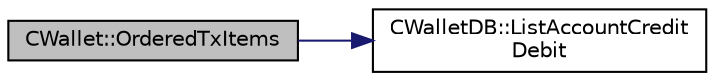 digraph "CWallet::OrderedTxItems"
{
  edge [fontname="Helvetica",fontsize="10",labelfontname="Helvetica",labelfontsize="10"];
  node [fontname="Helvetica",fontsize="10",shape=record];
  rankdir="LR";
  Node838 [label="CWallet::OrderedTxItems",height=0.2,width=0.4,color="black", fillcolor="grey75", style="filled", fontcolor="black"];
  Node838 -> Node839 [color="midnightblue",fontsize="10",style="solid",fontname="Helvetica"];
  Node839 [label="CWalletDB::ListAccountCredit\lDebit",height=0.2,width=0.4,color="black", fillcolor="white", style="filled",URL="$class_c_wallet_d_b.html#a51555c82291fe16081880110541e207f"];
}
